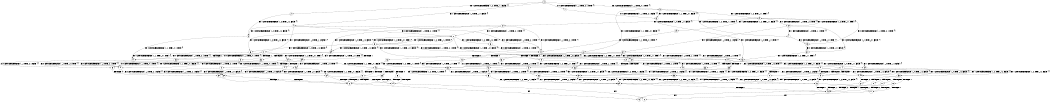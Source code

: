 digraph BCG {
size = "7, 10.5";
center = TRUE;
node [shape = circle];
0 [peripheries = 2];
0 -> 1 [label = "EX !0 !ATOMIC_EXCH_BRANCH (1, +1, TRUE, +0, 1, TRUE) !{}"];
0 -> 2 [label = "EX !1 !ATOMIC_EXCH_BRANCH (1, +0, TRUE, +1, 1, FALSE) !{}"];
0 -> 3 [label = "EX !0 !ATOMIC_EXCH_BRANCH (1, +1, TRUE, +0, 1, TRUE) !{}"];
0 -> 4 [label = "EX !1 !ATOMIC_EXCH_BRANCH (1, +0, TRUE, +1, 1, FALSE) !{}"];
1 -> 5 [label = "EX !0 !ATOMIC_EXCH_BRANCH (1, +1, TRUE, +0, 1, FALSE) !{}"];
2 -> 6 [label = "EX !1 !ATOMIC_EXCH_BRANCH (1, +0, TRUE, +1, 2, FALSE) !{}"];
3 -> 5 [label = "EX !0 !ATOMIC_EXCH_BRANCH (1, +1, TRUE, +0, 1, FALSE) !{}"];
3 -> 7 [label = "EX !1 !ATOMIC_EXCH_BRANCH (1, +0, TRUE, +1, 1, TRUE) !{}"];
3 -> 8 [label = "EX !0 !ATOMIC_EXCH_BRANCH (1, +1, TRUE, +0, 1, FALSE) !{}"];
3 -> 9 [label = "EX !1 !ATOMIC_EXCH_BRANCH (1, +0, TRUE, +1, 1, TRUE) !{}"];
4 -> 6 [label = "EX !1 !ATOMIC_EXCH_BRANCH (1, +0, TRUE, +1, 2, FALSE) !{}"];
4 -> 10 [label = "EX !0 !ATOMIC_EXCH_BRANCH (1, +1, TRUE, +0, 1, TRUE) !{}"];
4 -> 11 [label = "EX !1 !ATOMIC_EXCH_BRANCH (1, +0, TRUE, +1, 2, FALSE) !{}"];
4 -> 12 [label = "EX !0 !ATOMIC_EXCH_BRANCH (1, +1, TRUE, +0, 1, TRUE) !{}"];
5 -> 13 [label = "EX !1 !ATOMIC_EXCH_BRANCH (1, +0, TRUE, +1, 1, TRUE) !{}"];
6 -> 14 [label = "EX !0 !ATOMIC_EXCH_BRANCH (1, +1, TRUE, +0, 1, TRUE) !{}"];
7 -> 15 [label = "EX !0 !ATOMIC_EXCH_BRANCH (1, +1, TRUE, +0, 1, TRUE) !{}"];
8 -> 13 [label = "EX !1 !ATOMIC_EXCH_BRANCH (1, +0, TRUE, +1, 1, TRUE) !{}"];
8 -> 16 [label = "TERMINATE !0"];
8 -> 17 [label = "EX !1 !ATOMIC_EXCH_BRANCH (1, +0, TRUE, +1, 1, TRUE) !{}"];
8 -> 18 [label = "TERMINATE !0"];
9 -> 15 [label = "EX !0 !ATOMIC_EXCH_BRANCH (1, +1, TRUE, +0, 1, TRUE) !{}"];
9 -> 19 [label = "EX !1 !ATOMIC_EXCH_BRANCH (1, +0, TRUE, +1, 1, FALSE) !{}"];
9 -> 20 [label = "EX !0 !ATOMIC_EXCH_BRANCH (1, +1, TRUE, +0, 1, TRUE) !{}"];
9 -> 21 [label = "EX !1 !ATOMIC_EXCH_BRANCH (1, +0, TRUE, +1, 1, FALSE) !{}"];
10 -> 22 [label = "EX !0 !ATOMIC_EXCH_BRANCH (1, +1, TRUE, +0, 1, FALSE) !{}"];
11 -> 14 [label = "EX !0 !ATOMIC_EXCH_BRANCH (1, +1, TRUE, +0, 1, TRUE) !{}"];
11 -> 23 [label = "TERMINATE !1"];
11 -> 24 [label = "EX !0 !ATOMIC_EXCH_BRANCH (1, +1, TRUE, +0, 1, TRUE) !{}"];
11 -> 25 [label = "TERMINATE !1"];
12 -> 22 [label = "EX !0 !ATOMIC_EXCH_BRANCH (1, +1, TRUE, +0, 1, FALSE) !{}"];
12 -> 26 [label = "EX !1 !ATOMIC_EXCH_BRANCH (1, +0, TRUE, +1, 2, TRUE) !{}"];
12 -> 27 [label = "EX !0 !ATOMIC_EXCH_BRANCH (1, +1, TRUE, +0, 1, FALSE) !{}"];
12 -> 28 [label = "EX !1 !ATOMIC_EXCH_BRANCH (1, +0, TRUE, +1, 2, TRUE) !{}"];
13 -> 29 [label = "EX !1 !ATOMIC_EXCH_BRANCH (1, +0, TRUE, +1, 1, FALSE) !{}"];
14 -> 30 [label = "EX !0 !ATOMIC_EXCH_BRANCH (1, +1, TRUE, +0, 1, FALSE) !{}"];
15 -> 31 [label = "EX !0 !ATOMIC_EXCH_BRANCH (1, +1, TRUE, +0, 1, FALSE) !{}"];
16 -> 32 [label = "EX !1 !ATOMIC_EXCH_BRANCH (1, +0, TRUE, +1, 1, TRUE) !{}"];
17 -> 29 [label = "EX !1 !ATOMIC_EXCH_BRANCH (1, +0, TRUE, +1, 1, FALSE) !{}"];
17 -> 33 [label = "TERMINATE !0"];
17 -> 34 [label = "EX !1 !ATOMIC_EXCH_BRANCH (1, +0, TRUE, +1, 1, FALSE) !{}"];
17 -> 35 [label = "TERMINATE !0"];
18 -> 32 [label = "EX !1 !ATOMIC_EXCH_BRANCH (1, +0, TRUE, +1, 1, TRUE) !{}"];
18 -> 36 [label = "EX !1 !ATOMIC_EXCH_BRANCH (1, +0, TRUE, +1, 1, TRUE) !{}"];
19 -> 10 [label = "EX !0 !ATOMIC_EXCH_BRANCH (1, +1, TRUE, +0, 1, TRUE) !{}"];
20 -> 31 [label = "EX !0 !ATOMIC_EXCH_BRANCH (1, +1, TRUE, +0, 1, FALSE) !{}"];
20 -> 7 [label = "EX !1 !ATOMIC_EXCH_BRANCH (1, +0, TRUE, +1, 1, TRUE) !{}"];
20 -> 37 [label = "EX !0 !ATOMIC_EXCH_BRANCH (1, +1, TRUE, +0, 1, FALSE) !{}"];
20 -> 9 [label = "EX !1 !ATOMIC_EXCH_BRANCH (1, +0, TRUE, +1, 1, TRUE) !{}"];
21 -> 10 [label = "EX !0 !ATOMIC_EXCH_BRANCH (1, +1, TRUE, +0, 1, TRUE) !{}"];
21 -> 38 [label = "EX !1 !ATOMIC_EXCH_BRANCH (1, +0, TRUE, +1, 2, FALSE) !{}"];
21 -> 12 [label = "EX !0 !ATOMIC_EXCH_BRANCH (1, +1, TRUE, +0, 1, TRUE) !{}"];
21 -> 39 [label = "EX !1 !ATOMIC_EXCH_BRANCH (1, +0, TRUE, +1, 2, FALSE) !{}"];
22 -> 40 [label = "EX !1 !ATOMIC_EXCH_BRANCH (1, +0, TRUE, +1, 2, TRUE) !{}"];
23 -> 41 [label = "EX !0 !ATOMIC_EXCH_BRANCH (1, +1, TRUE, +0, 1, TRUE) !{}"];
24 -> 30 [label = "EX !0 !ATOMIC_EXCH_BRANCH (1, +1, TRUE, +0, 1, FALSE) !{}"];
24 -> 42 [label = "TERMINATE !1"];
24 -> 43 [label = "EX !0 !ATOMIC_EXCH_BRANCH (1, +1, TRUE, +0, 1, FALSE) !{}"];
24 -> 44 [label = "TERMINATE !1"];
25 -> 41 [label = "EX !0 !ATOMIC_EXCH_BRANCH (1, +1, TRUE, +0, 1, TRUE) !{}"];
25 -> 45 [label = "EX !0 !ATOMIC_EXCH_BRANCH (1, +1, TRUE, +0, 1, TRUE) !{}"];
26 -> 10 [label = "EX !0 !ATOMIC_EXCH_BRANCH (1, +1, TRUE, +0, 1, TRUE) !{}"];
27 -> 40 [label = "EX !1 !ATOMIC_EXCH_BRANCH (1, +0, TRUE, +1, 2, TRUE) !{}"];
27 -> 46 [label = "TERMINATE !0"];
27 -> 47 [label = "EX !1 !ATOMIC_EXCH_BRANCH (1, +0, TRUE, +1, 2, TRUE) !{}"];
27 -> 48 [label = "TERMINATE !0"];
28 -> 10 [label = "EX !0 !ATOMIC_EXCH_BRANCH (1, +1, TRUE, +0, 1, TRUE) !{}"];
28 -> 38 [label = "EX !1 !ATOMIC_EXCH_BRANCH (1, +0, TRUE, +1, 2, FALSE) !{}"];
28 -> 12 [label = "EX !0 !ATOMIC_EXCH_BRANCH (1, +1, TRUE, +0, 1, TRUE) !{}"];
28 -> 39 [label = "EX !1 !ATOMIC_EXCH_BRANCH (1, +0, TRUE, +1, 2, FALSE) !{}"];
29 -> 49 [label = "EX !1 !ATOMIC_EXCH_BRANCH (1, +0, TRUE, +1, 2, FALSE) !{}"];
30 -> 50 [label = "TERMINATE !0"];
31 -> 13 [label = "EX !1 !ATOMIC_EXCH_BRANCH (1, +0, TRUE, +1, 1, TRUE) !{}"];
32 -> 51 [label = "EX !1 !ATOMIC_EXCH_BRANCH (1, +0, TRUE, +1, 1, FALSE) !{}"];
33 -> 51 [label = "EX !1 !ATOMIC_EXCH_BRANCH (1, +0, TRUE, +1, 1, FALSE) !{}"];
34 -> 49 [label = "EX !1 !ATOMIC_EXCH_BRANCH (1, +0, TRUE, +1, 2, FALSE) !{}"];
34 -> 52 [label = "TERMINATE !0"];
34 -> 53 [label = "EX !1 !ATOMIC_EXCH_BRANCH (1, +0, TRUE, +1, 2, FALSE) !{}"];
34 -> 54 [label = "TERMINATE !0"];
35 -> 51 [label = "EX !1 !ATOMIC_EXCH_BRANCH (1, +0, TRUE, +1, 1, FALSE) !{}"];
35 -> 55 [label = "EX !1 !ATOMIC_EXCH_BRANCH (1, +0, TRUE, +1, 1, FALSE) !{}"];
36 -> 51 [label = "EX !1 !ATOMIC_EXCH_BRANCH (1, +0, TRUE, +1, 1, FALSE) !{}"];
36 -> 55 [label = "EX !1 !ATOMIC_EXCH_BRANCH (1, +0, TRUE, +1, 1, FALSE) !{}"];
37 -> 13 [label = "EX !1 !ATOMIC_EXCH_BRANCH (1, +0, TRUE, +1, 1, TRUE) !{}"];
37 -> 56 [label = "TERMINATE !0"];
37 -> 17 [label = "EX !1 !ATOMIC_EXCH_BRANCH (1, +0, TRUE, +1, 1, TRUE) !{}"];
37 -> 57 [label = "TERMINATE !0"];
38 -> 14 [label = "EX !0 !ATOMIC_EXCH_BRANCH (1, +1, TRUE, +0, 1, TRUE) !{}"];
39 -> 14 [label = "EX !0 !ATOMIC_EXCH_BRANCH (1, +1, TRUE, +0, 1, TRUE) !{}"];
39 -> 58 [label = "TERMINATE !1"];
39 -> 24 [label = "EX !0 !ATOMIC_EXCH_BRANCH (1, +1, TRUE, +0, 1, TRUE) !{}"];
39 -> 59 [label = "TERMINATE !1"];
40 -> 49 [label = "EX !1 !ATOMIC_EXCH_BRANCH (1, +0, TRUE, +1, 2, FALSE) !{}"];
41 -> 60 [label = "EX !0 !ATOMIC_EXCH_BRANCH (1, +1, TRUE, +0, 1, FALSE) !{}"];
42 -> 60 [label = "EX !0 !ATOMIC_EXCH_BRANCH (1, +1, TRUE, +0, 1, FALSE) !{}"];
43 -> 50 [label = "TERMINATE !0"];
43 -> 61 [label = "TERMINATE !1"];
43 -> 62 [label = "TERMINATE !0"];
43 -> 63 [label = "TERMINATE !1"];
44 -> 60 [label = "EX !0 !ATOMIC_EXCH_BRANCH (1, +1, TRUE, +0, 1, FALSE) !{}"];
44 -> 64 [label = "EX !0 !ATOMIC_EXCH_BRANCH (1, +1, TRUE, +0, 1, FALSE) !{}"];
45 -> 60 [label = "EX !0 !ATOMIC_EXCH_BRANCH (1, +1, TRUE, +0, 1, FALSE) !{}"];
45 -> 64 [label = "EX !0 !ATOMIC_EXCH_BRANCH (1, +1, TRUE, +0, 1, FALSE) !{}"];
46 -> 65 [label = "EX !1 !ATOMIC_EXCH_BRANCH (1, +0, TRUE, +1, 2, TRUE) !{}"];
47 -> 49 [label = "EX !1 !ATOMIC_EXCH_BRANCH (1, +0, TRUE, +1, 2, FALSE) !{}"];
47 -> 52 [label = "TERMINATE !0"];
47 -> 53 [label = "EX !1 !ATOMIC_EXCH_BRANCH (1, +0, TRUE, +1, 2, FALSE) !{}"];
47 -> 54 [label = "TERMINATE !0"];
48 -> 65 [label = "EX !1 !ATOMIC_EXCH_BRANCH (1, +0, TRUE, +1, 2, TRUE) !{}"];
48 -> 66 [label = "EX !1 !ATOMIC_EXCH_BRANCH (1, +0, TRUE, +1, 2, TRUE) !{}"];
49 -> 67 [label = "TERMINATE !0"];
50 -> 68 [label = "TERMINATE !1"];
51 -> 69 [label = "EX !1 !ATOMIC_EXCH_BRANCH (1, +0, TRUE, +1, 2, FALSE) !{}"];
52 -> 69 [label = "EX !1 !ATOMIC_EXCH_BRANCH (1, +0, TRUE, +1, 2, FALSE) !{}"];
53 -> 67 [label = "TERMINATE !0"];
53 -> 70 [label = "TERMINATE !1"];
53 -> 71 [label = "TERMINATE !0"];
53 -> 72 [label = "TERMINATE !1"];
54 -> 69 [label = "EX !1 !ATOMIC_EXCH_BRANCH (1, +0, TRUE, +1, 2, FALSE) !{}"];
54 -> 73 [label = "EX !1 !ATOMIC_EXCH_BRANCH (1, +0, TRUE, +1, 2, FALSE) !{}"];
55 -> 69 [label = "EX !1 !ATOMIC_EXCH_BRANCH (1, +0, TRUE, +1, 2, FALSE) !{}"];
55 -> 73 [label = "EX !1 !ATOMIC_EXCH_BRANCH (1, +0, TRUE, +1, 2, FALSE) !{}"];
56 -> 32 [label = "EX !1 !ATOMIC_EXCH_BRANCH (1, +0, TRUE, +1, 1, TRUE) !{}"];
57 -> 32 [label = "EX !1 !ATOMIC_EXCH_BRANCH (1, +0, TRUE, +1, 1, TRUE) !{}"];
57 -> 36 [label = "EX !1 !ATOMIC_EXCH_BRANCH (1, +0, TRUE, +1, 1, TRUE) !{}"];
58 -> 41 [label = "EX !0 !ATOMIC_EXCH_BRANCH (1, +1, TRUE, +0, 1, TRUE) !{}"];
59 -> 41 [label = "EX !0 !ATOMIC_EXCH_BRANCH (1, +1, TRUE, +0, 1, TRUE) !{}"];
59 -> 45 [label = "EX !0 !ATOMIC_EXCH_BRANCH (1, +1, TRUE, +0, 1, TRUE) !{}"];
60 -> 68 [label = "TERMINATE !0"];
61 -> 68 [label = "TERMINATE !0"];
62 -> 68 [label = "TERMINATE !1"];
62 -> 74 [label = "TERMINATE !1"];
63 -> 68 [label = "TERMINATE !0"];
63 -> 74 [label = "TERMINATE !0"];
64 -> 68 [label = "TERMINATE !0"];
64 -> 74 [label = "TERMINATE !0"];
65 -> 69 [label = "EX !1 !ATOMIC_EXCH_BRANCH (1, +0, TRUE, +1, 2, FALSE) !{}"];
66 -> 69 [label = "EX !1 !ATOMIC_EXCH_BRANCH (1, +0, TRUE, +1, 2, FALSE) !{}"];
66 -> 73 [label = "EX !1 !ATOMIC_EXCH_BRANCH (1, +0, TRUE, +1, 2, FALSE) !{}"];
67 -> 75 [label = "TERMINATE !1"];
68 -> 76 [label = "exit"];
69 -> 75 [label = "TERMINATE !1"];
70 -> 75 [label = "TERMINATE !0"];
71 -> 75 [label = "TERMINATE !1"];
71 -> 77 [label = "TERMINATE !1"];
72 -> 75 [label = "TERMINATE !0"];
72 -> 77 [label = "TERMINATE !0"];
73 -> 75 [label = "TERMINATE !1"];
73 -> 77 [label = "TERMINATE !1"];
74 -> 78 [label = "exit"];
75 -> 76 [label = "exit"];
77 -> 78 [label = "exit"];
}
